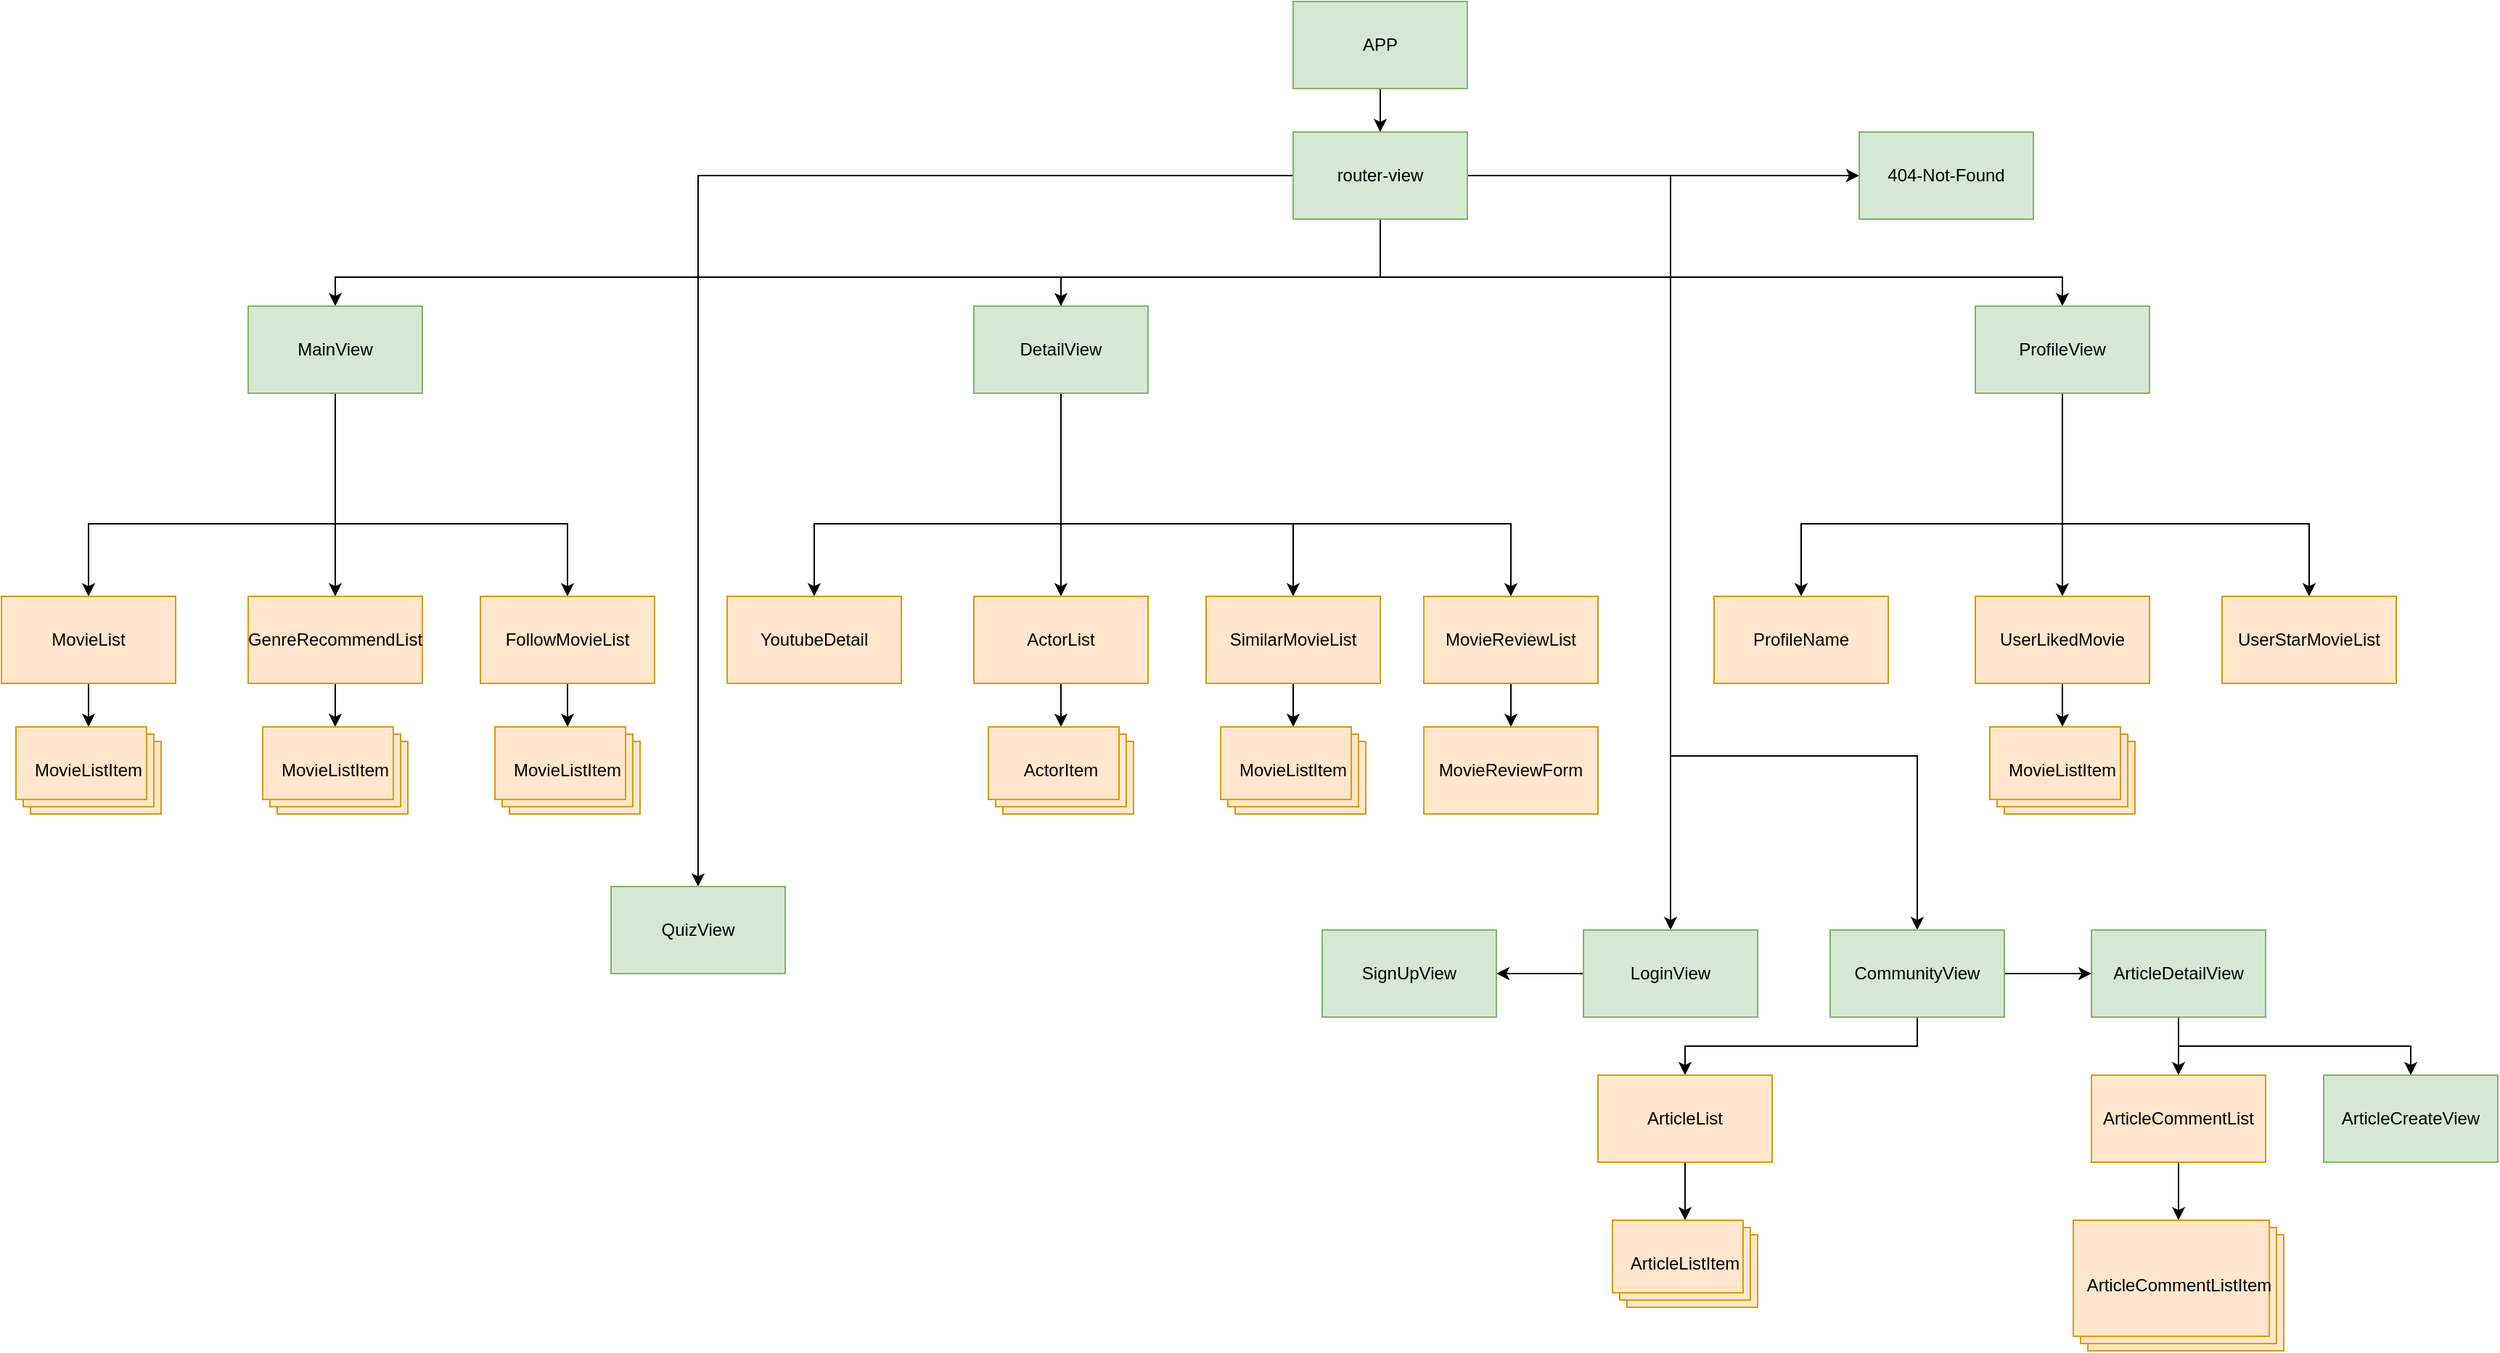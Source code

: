 <mxfile version="20.5.3" type="github">
  <diagram id="prtHgNgQTEPvFCAcTncT" name="Page-1">
    <mxGraphModel dx="1990" dy="1504" grid="1" gridSize="10" guides="1" tooltips="1" connect="1" arrows="1" fold="1" page="1" pageScale="1" pageWidth="980" pageHeight="1390" math="0" shadow="0">
      <root>
        <mxCell id="0" />
        <mxCell id="1" parent="0" />
        <mxCell id="6QzcaGz9S-YZrrsxXRJN-16" style="edgeStyle=orthogonalEdgeStyle;rounded=0;orthogonalLoop=1;jettySize=auto;html=1;exitX=0.5;exitY=1;exitDx=0;exitDy=0;" edge="1" parent="1" source="6QzcaGz9S-YZrrsxXRJN-7" target="6QzcaGz9S-YZrrsxXRJN-15">
          <mxGeometry relative="1" as="geometry" />
        </mxCell>
        <UserObject label="APP" treeRoot="1" id="6QzcaGz9S-YZrrsxXRJN-7">
          <mxCell style="whiteSpace=wrap;html=1;align=center;treeFolding=1;treeMoving=1;newEdgeStyle={&quot;edgeStyle&quot;:&quot;elbowEdgeStyle&quot;,&quot;startArrow&quot;:&quot;none&quot;,&quot;endArrow&quot;:&quot;none&quot;};fillColor=#d5e8d4;strokeColor=#82b366;" vertex="1" parent="1">
            <mxGeometry x="900" y="40" width="120" height="60" as="geometry" />
          </mxCell>
        </UserObject>
        <mxCell id="6QzcaGz9S-YZrrsxXRJN-18" style="edgeStyle=orthogonalEdgeStyle;rounded=0;orthogonalLoop=1;jettySize=auto;html=1;" edge="1" parent="1" source="6QzcaGz9S-YZrrsxXRJN-15" target="6QzcaGz9S-YZrrsxXRJN-17">
          <mxGeometry relative="1" as="geometry">
            <Array as="points">
              <mxPoint x="960" y="230" />
              <mxPoint x="240" y="230" />
            </Array>
          </mxGeometry>
        </mxCell>
        <mxCell id="6QzcaGz9S-YZrrsxXRJN-52" style="edgeStyle=orthogonalEdgeStyle;rounded=0;orthogonalLoop=1;jettySize=auto;html=1;entryX=0.5;entryY=0;entryDx=0;entryDy=0;" edge="1" parent="1" source="6QzcaGz9S-YZrrsxXRJN-15" target="6QzcaGz9S-YZrrsxXRJN-42">
          <mxGeometry relative="1" as="geometry">
            <Array as="points">
              <mxPoint x="960" y="230" />
              <mxPoint x="740" y="230" />
            </Array>
          </mxGeometry>
        </mxCell>
        <mxCell id="6QzcaGz9S-YZrrsxXRJN-58" style="edgeStyle=orthogonalEdgeStyle;rounded=0;orthogonalLoop=1;jettySize=auto;html=1;" edge="1" parent="1" source="6QzcaGz9S-YZrrsxXRJN-15" target="6QzcaGz9S-YZrrsxXRJN-57">
          <mxGeometry relative="1" as="geometry">
            <Array as="points">
              <mxPoint x="960" y="230" />
              <mxPoint x="1430" y="230" />
            </Array>
          </mxGeometry>
        </mxCell>
        <mxCell id="6QzcaGz9S-YZrrsxXRJN-68" style="edgeStyle=orthogonalEdgeStyle;rounded=0;orthogonalLoop=1;jettySize=auto;html=1;" edge="1" parent="1" source="6QzcaGz9S-YZrrsxXRJN-15" target="6QzcaGz9S-YZrrsxXRJN-67">
          <mxGeometry relative="1" as="geometry" />
        </mxCell>
        <mxCell id="6QzcaGz9S-YZrrsxXRJN-72" style="edgeStyle=orthogonalEdgeStyle;rounded=0;orthogonalLoop=1;jettySize=auto;html=1;" edge="1" parent="1" source="6QzcaGz9S-YZrrsxXRJN-15" target="6QzcaGz9S-YZrrsxXRJN-71">
          <mxGeometry relative="1" as="geometry">
            <Array as="points">
              <mxPoint x="1160" y="160" />
              <mxPoint x="1160" y="560" />
              <mxPoint x="1330" y="560" />
            </Array>
          </mxGeometry>
        </mxCell>
        <mxCell id="6QzcaGz9S-YZrrsxXRJN-74" style="edgeStyle=orthogonalEdgeStyle;rounded=0;orthogonalLoop=1;jettySize=auto;html=1;" edge="1" parent="1" source="6QzcaGz9S-YZrrsxXRJN-15" target="6QzcaGz9S-YZrrsxXRJN-73">
          <mxGeometry relative="1" as="geometry" />
        </mxCell>
        <mxCell id="6QzcaGz9S-YZrrsxXRJN-92" style="edgeStyle=orthogonalEdgeStyle;rounded=0;orthogonalLoop=1;jettySize=auto;html=1;" edge="1" parent="1" source="6QzcaGz9S-YZrrsxXRJN-15" target="6QzcaGz9S-YZrrsxXRJN-91">
          <mxGeometry relative="1" as="geometry" />
        </mxCell>
        <UserObject label="router-view" treeRoot="1" id="6QzcaGz9S-YZrrsxXRJN-15">
          <mxCell style="whiteSpace=wrap;html=1;align=center;treeFolding=1;treeMoving=1;newEdgeStyle={&quot;edgeStyle&quot;:&quot;elbowEdgeStyle&quot;,&quot;startArrow&quot;:&quot;none&quot;,&quot;endArrow&quot;:&quot;none&quot;};fillColor=#d5e8d4;strokeColor=#82b366;" vertex="1" parent="1">
            <mxGeometry x="900" y="130" width="120" height="60" as="geometry" />
          </mxCell>
        </UserObject>
        <mxCell id="6QzcaGz9S-YZrrsxXRJN-24" style="edgeStyle=orthogonalEdgeStyle;rounded=0;orthogonalLoop=1;jettySize=auto;html=1;" edge="1" parent="1" source="6QzcaGz9S-YZrrsxXRJN-17" target="6QzcaGz9S-YZrrsxXRJN-23">
          <mxGeometry relative="1" as="geometry">
            <Array as="points">
              <mxPoint x="240" y="400" />
              <mxPoint x="70" y="400" />
            </Array>
          </mxGeometry>
        </mxCell>
        <mxCell id="6QzcaGz9S-YZrrsxXRJN-26" style="edgeStyle=orthogonalEdgeStyle;rounded=0;orthogonalLoop=1;jettySize=auto;html=1;" edge="1" parent="1" source="6QzcaGz9S-YZrrsxXRJN-17" target="6QzcaGz9S-YZrrsxXRJN-25">
          <mxGeometry relative="1" as="geometry" />
        </mxCell>
        <mxCell id="6QzcaGz9S-YZrrsxXRJN-32" style="edgeStyle=orthogonalEdgeStyle;rounded=0;orthogonalLoop=1;jettySize=auto;html=1;" edge="1" parent="1" source="6QzcaGz9S-YZrrsxXRJN-17" target="6QzcaGz9S-YZrrsxXRJN-31">
          <mxGeometry relative="1" as="geometry">
            <Array as="points">
              <mxPoint x="240" y="400" />
              <mxPoint x="400" y="400" />
            </Array>
          </mxGeometry>
        </mxCell>
        <UserObject label="MainView" treeRoot="1" id="6QzcaGz9S-YZrrsxXRJN-17">
          <mxCell style="whiteSpace=wrap;html=1;align=center;treeFolding=1;treeMoving=1;newEdgeStyle={&quot;edgeStyle&quot;:&quot;elbowEdgeStyle&quot;,&quot;startArrow&quot;:&quot;none&quot;,&quot;endArrow&quot;:&quot;none&quot;};fillColor=#d5e8d4;strokeColor=#82b366;" vertex="1" parent="1">
            <mxGeometry x="180" y="250" width="120" height="60" as="geometry" />
          </mxCell>
        </UserObject>
        <mxCell id="6QzcaGz9S-YZrrsxXRJN-28" style="edgeStyle=orthogonalEdgeStyle;rounded=0;orthogonalLoop=1;jettySize=auto;html=1;" edge="1" parent="1" source="6QzcaGz9S-YZrrsxXRJN-23">
          <mxGeometry relative="1" as="geometry">
            <mxPoint x="70.03" y="540" as="targetPoint" />
          </mxGeometry>
        </mxCell>
        <UserObject label="MovieList" treeRoot="1" id="6QzcaGz9S-YZrrsxXRJN-23">
          <mxCell style="whiteSpace=wrap;html=1;align=center;treeFolding=1;treeMoving=1;newEdgeStyle={&quot;edgeStyle&quot;:&quot;elbowEdgeStyle&quot;,&quot;startArrow&quot;:&quot;none&quot;,&quot;endArrow&quot;:&quot;none&quot;};fillColor=#ffe6cc;strokeColor=#d79b00;" vertex="1" parent="1">
            <mxGeometry x="10" y="450" width="120" height="60" as="geometry" />
          </mxCell>
        </UserObject>
        <mxCell id="6QzcaGz9S-YZrrsxXRJN-30" style="edgeStyle=orthogonalEdgeStyle;rounded=0;orthogonalLoop=1;jettySize=auto;html=1;" edge="1" parent="1" source="6QzcaGz9S-YZrrsxXRJN-25">
          <mxGeometry relative="1" as="geometry">
            <mxPoint x="239.97" y="540" as="targetPoint" />
          </mxGeometry>
        </mxCell>
        <UserObject label="GenreRecommendList" treeRoot="1" id="6QzcaGz9S-YZrrsxXRJN-25">
          <mxCell style="whiteSpace=wrap;html=1;align=center;treeFolding=1;treeMoving=1;newEdgeStyle={&quot;edgeStyle&quot;:&quot;elbowEdgeStyle&quot;,&quot;startArrow&quot;:&quot;none&quot;,&quot;endArrow&quot;:&quot;none&quot;};fillColor=#ffe6cc;strokeColor=#d79b00;" vertex="1" parent="1">
            <mxGeometry x="180" y="450" width="120" height="60" as="geometry" />
          </mxCell>
        </UserObject>
        <mxCell id="6QzcaGz9S-YZrrsxXRJN-36" style="edgeStyle=orthogonalEdgeStyle;rounded=0;orthogonalLoop=1;jettySize=auto;html=1;" edge="1" parent="1" source="6QzcaGz9S-YZrrsxXRJN-31">
          <mxGeometry relative="1" as="geometry">
            <mxPoint x="400.03" y="540" as="targetPoint" />
          </mxGeometry>
        </mxCell>
        <UserObject label="FollowMovieList" treeRoot="1" id="6QzcaGz9S-YZrrsxXRJN-31">
          <mxCell style="whiteSpace=wrap;html=1;align=center;treeFolding=1;treeMoving=1;newEdgeStyle={&quot;edgeStyle&quot;:&quot;elbowEdgeStyle&quot;,&quot;startArrow&quot;:&quot;none&quot;,&quot;endArrow&quot;:&quot;none&quot;};fillColor=#ffe6cc;strokeColor=#d79b00;" vertex="1" parent="1">
            <mxGeometry x="340" y="450" width="120" height="60" as="geometry" />
          </mxCell>
        </UserObject>
        <mxCell id="6QzcaGz9S-YZrrsxXRJN-39" style="edgeStyle=orthogonalEdgeStyle;rounded=0;orthogonalLoop=1;jettySize=auto;html=1;" edge="1" parent="1" source="6QzcaGz9S-YZrrsxXRJN-42" target="6QzcaGz9S-YZrrsxXRJN-44">
          <mxGeometry relative="1" as="geometry">
            <Array as="points">
              <mxPoint x="740" y="400" />
              <mxPoint x="570" y="400" />
            </Array>
          </mxGeometry>
        </mxCell>
        <mxCell id="6QzcaGz9S-YZrrsxXRJN-40" style="edgeStyle=orthogonalEdgeStyle;rounded=0;orthogonalLoop=1;jettySize=auto;html=1;" edge="1" parent="1" source="6QzcaGz9S-YZrrsxXRJN-42" target="6QzcaGz9S-YZrrsxXRJN-46">
          <mxGeometry relative="1" as="geometry" />
        </mxCell>
        <mxCell id="6QzcaGz9S-YZrrsxXRJN-41" style="edgeStyle=orthogonalEdgeStyle;rounded=0;orthogonalLoop=1;jettySize=auto;html=1;" edge="1" parent="1" source="6QzcaGz9S-YZrrsxXRJN-42" target="6QzcaGz9S-YZrrsxXRJN-50">
          <mxGeometry relative="1" as="geometry">
            <Array as="points">
              <mxPoint x="740" y="400" />
              <mxPoint x="900" y="400" />
            </Array>
          </mxGeometry>
        </mxCell>
        <mxCell id="6QzcaGz9S-YZrrsxXRJN-54" style="edgeStyle=orthogonalEdgeStyle;rounded=0;orthogonalLoop=1;jettySize=auto;html=1;" edge="1" parent="1" source="6QzcaGz9S-YZrrsxXRJN-42" target="6QzcaGz9S-YZrrsxXRJN-53">
          <mxGeometry relative="1" as="geometry">
            <Array as="points">
              <mxPoint x="740" y="400" />
              <mxPoint x="1050" y="400" />
            </Array>
          </mxGeometry>
        </mxCell>
        <UserObject label="DetailView" treeRoot="1" id="6QzcaGz9S-YZrrsxXRJN-42">
          <mxCell style="whiteSpace=wrap;html=1;align=center;treeFolding=1;treeMoving=1;newEdgeStyle={&quot;edgeStyle&quot;:&quot;elbowEdgeStyle&quot;,&quot;startArrow&quot;:&quot;none&quot;,&quot;endArrow&quot;:&quot;none&quot;};fillColor=#d5e8d4;strokeColor=#82b366;" vertex="1" parent="1">
            <mxGeometry x="680" y="250" width="120" height="60" as="geometry" />
          </mxCell>
        </UserObject>
        <UserObject label="YoutubeDetail" treeRoot="1" id="6QzcaGz9S-YZrrsxXRJN-44">
          <mxCell style="whiteSpace=wrap;html=1;align=center;treeFolding=1;treeMoving=1;newEdgeStyle={&quot;edgeStyle&quot;:&quot;elbowEdgeStyle&quot;,&quot;startArrow&quot;:&quot;none&quot;,&quot;endArrow&quot;:&quot;none&quot;};fillColor=#ffe6cc;strokeColor=#d79b00;" vertex="1" parent="1">
            <mxGeometry x="510" y="450" width="120" height="60" as="geometry" />
          </mxCell>
        </UserObject>
        <mxCell id="6QzcaGz9S-YZrrsxXRJN-45" style="edgeStyle=orthogonalEdgeStyle;rounded=0;orthogonalLoop=1;jettySize=auto;html=1;" edge="1" parent="1" source="6QzcaGz9S-YZrrsxXRJN-46">
          <mxGeometry relative="1" as="geometry">
            <mxPoint x="740.03" y="540" as="targetPoint" />
          </mxGeometry>
        </mxCell>
        <UserObject label="ActorList" treeRoot="1" id="6QzcaGz9S-YZrrsxXRJN-46">
          <mxCell style="whiteSpace=wrap;html=1;align=center;treeFolding=1;treeMoving=1;newEdgeStyle={&quot;edgeStyle&quot;:&quot;elbowEdgeStyle&quot;,&quot;startArrow&quot;:&quot;none&quot;,&quot;endArrow&quot;:&quot;none&quot;};fillColor=#ffe6cc;strokeColor=#d79b00;" vertex="1" parent="1">
            <mxGeometry x="680" y="450" width="120" height="60" as="geometry" />
          </mxCell>
        </UserObject>
        <mxCell id="6QzcaGz9S-YZrrsxXRJN-49" style="edgeStyle=orthogonalEdgeStyle;rounded=0;orthogonalLoop=1;jettySize=auto;html=1;" edge="1" parent="1" source="6QzcaGz9S-YZrrsxXRJN-50">
          <mxGeometry relative="1" as="geometry">
            <mxPoint x="900.03" y="540" as="targetPoint" />
          </mxGeometry>
        </mxCell>
        <UserObject label="SimilarMovieList" treeRoot="1" id="6QzcaGz9S-YZrrsxXRJN-50">
          <mxCell style="whiteSpace=wrap;html=1;align=center;treeFolding=1;treeMoving=1;newEdgeStyle={&quot;edgeStyle&quot;:&quot;elbowEdgeStyle&quot;,&quot;startArrow&quot;:&quot;none&quot;,&quot;endArrow&quot;:&quot;none&quot;};fillColor=#ffe6cc;strokeColor=#d79b00;" vertex="1" parent="1">
            <mxGeometry x="840" y="450" width="120" height="60" as="geometry" />
          </mxCell>
        </UserObject>
        <mxCell id="6QzcaGz9S-YZrrsxXRJN-56" style="edgeStyle=orthogonalEdgeStyle;rounded=0;orthogonalLoop=1;jettySize=auto;html=1;" edge="1" parent="1" source="6QzcaGz9S-YZrrsxXRJN-53" target="6QzcaGz9S-YZrrsxXRJN-55">
          <mxGeometry relative="1" as="geometry" />
        </mxCell>
        <UserObject label="MovieReviewList" treeRoot="1" id="6QzcaGz9S-YZrrsxXRJN-53">
          <mxCell style="whiteSpace=wrap;html=1;align=center;treeFolding=1;treeMoving=1;newEdgeStyle={&quot;edgeStyle&quot;:&quot;elbowEdgeStyle&quot;,&quot;startArrow&quot;:&quot;none&quot;,&quot;endArrow&quot;:&quot;none&quot;};fillColor=#ffe6cc;strokeColor=#d79b00;" vertex="1" parent="1">
            <mxGeometry x="990" y="450" width="120" height="60" as="geometry" />
          </mxCell>
        </UserObject>
        <UserObject label="MovieReviewForm" treeRoot="1" id="6QzcaGz9S-YZrrsxXRJN-55">
          <mxCell style="whiteSpace=wrap;html=1;align=center;treeFolding=1;treeMoving=1;newEdgeStyle={&quot;edgeStyle&quot;:&quot;elbowEdgeStyle&quot;,&quot;startArrow&quot;:&quot;none&quot;,&quot;endArrow&quot;:&quot;none&quot;};fillColor=#ffe6cc;strokeColor=#d79b00;" vertex="1" parent="1">
            <mxGeometry x="990" y="540" width="120" height="60" as="geometry" />
          </mxCell>
        </UserObject>
        <mxCell id="6QzcaGz9S-YZrrsxXRJN-60" style="edgeStyle=orthogonalEdgeStyle;rounded=0;orthogonalLoop=1;jettySize=auto;html=1;" edge="1" parent="1" source="6QzcaGz9S-YZrrsxXRJN-57" target="6QzcaGz9S-YZrrsxXRJN-59">
          <mxGeometry relative="1" as="geometry">
            <Array as="points">
              <mxPoint x="1430" y="400" />
              <mxPoint x="1250" y="400" />
            </Array>
          </mxGeometry>
        </mxCell>
        <mxCell id="6QzcaGz9S-YZrrsxXRJN-62" style="edgeStyle=orthogonalEdgeStyle;rounded=0;orthogonalLoop=1;jettySize=auto;html=1;" edge="1" parent="1" source="6QzcaGz9S-YZrrsxXRJN-57" target="6QzcaGz9S-YZrrsxXRJN-61">
          <mxGeometry relative="1" as="geometry" />
        </mxCell>
        <mxCell id="6QzcaGz9S-YZrrsxXRJN-66" style="edgeStyle=orthogonalEdgeStyle;rounded=0;orthogonalLoop=1;jettySize=auto;html=1;" edge="1" parent="1" source="6QzcaGz9S-YZrrsxXRJN-57" target="6QzcaGz9S-YZrrsxXRJN-65">
          <mxGeometry relative="1" as="geometry">
            <Array as="points">
              <mxPoint x="1430" y="400" />
              <mxPoint x="1600" y="400" />
            </Array>
          </mxGeometry>
        </mxCell>
        <UserObject label="ProfileView" treeRoot="1" id="6QzcaGz9S-YZrrsxXRJN-57">
          <mxCell style="whiteSpace=wrap;html=1;align=center;treeFolding=1;treeMoving=1;newEdgeStyle={&quot;edgeStyle&quot;:&quot;elbowEdgeStyle&quot;,&quot;startArrow&quot;:&quot;none&quot;,&quot;endArrow&quot;:&quot;none&quot;};fillColor=#d5e8d4;strokeColor=#82b366;" vertex="1" parent="1">
            <mxGeometry x="1370" y="250" width="120" height="60" as="geometry" />
          </mxCell>
        </UserObject>
        <UserObject label="ProfileName" treeRoot="1" id="6QzcaGz9S-YZrrsxXRJN-59">
          <mxCell style="whiteSpace=wrap;html=1;align=center;treeFolding=1;treeMoving=1;newEdgeStyle={&quot;edgeStyle&quot;:&quot;elbowEdgeStyle&quot;,&quot;startArrow&quot;:&quot;none&quot;,&quot;endArrow&quot;:&quot;none&quot;};fillColor=#ffe6cc;strokeColor=#d79b00;" vertex="1" parent="1">
            <mxGeometry x="1190" y="450" width="120" height="60" as="geometry" />
          </mxCell>
        </UserObject>
        <mxCell id="6QzcaGz9S-YZrrsxXRJN-64" style="edgeStyle=orthogonalEdgeStyle;rounded=0;orthogonalLoop=1;jettySize=auto;html=1;" edge="1" parent="1" source="6QzcaGz9S-YZrrsxXRJN-61">
          <mxGeometry relative="1" as="geometry">
            <mxPoint x="1430.03" y="540" as="targetPoint" />
          </mxGeometry>
        </mxCell>
        <UserObject label="UserLikedMovie" treeRoot="1" id="6QzcaGz9S-YZrrsxXRJN-61">
          <mxCell style="whiteSpace=wrap;html=1;align=center;treeFolding=1;treeMoving=1;newEdgeStyle={&quot;edgeStyle&quot;:&quot;elbowEdgeStyle&quot;,&quot;startArrow&quot;:&quot;none&quot;,&quot;endArrow&quot;:&quot;none&quot;};fillColor=#ffe6cc;strokeColor=#d79b00;" vertex="1" parent="1">
            <mxGeometry x="1370" y="450" width="120" height="60" as="geometry" />
          </mxCell>
        </UserObject>
        <UserObject label="UserStarMovieList" treeRoot="1" id="6QzcaGz9S-YZrrsxXRJN-65">
          <mxCell style="whiteSpace=wrap;html=1;align=center;treeFolding=1;treeMoving=1;newEdgeStyle={&quot;edgeStyle&quot;:&quot;elbowEdgeStyle&quot;,&quot;startArrow&quot;:&quot;none&quot;,&quot;endArrow&quot;:&quot;none&quot;};fillColor=#ffe6cc;strokeColor=#d79b00;" vertex="1" parent="1">
            <mxGeometry x="1540" y="450" width="120" height="60" as="geometry" />
          </mxCell>
        </UserObject>
        <mxCell id="6QzcaGz9S-YZrrsxXRJN-70" style="edgeStyle=orthogonalEdgeStyle;rounded=0;orthogonalLoop=1;jettySize=auto;html=1;" edge="1" parent="1" source="6QzcaGz9S-YZrrsxXRJN-67" target="6QzcaGz9S-YZrrsxXRJN-69">
          <mxGeometry relative="1" as="geometry" />
        </mxCell>
        <UserObject label="LoginView" treeRoot="1" id="6QzcaGz9S-YZrrsxXRJN-67">
          <mxCell style="whiteSpace=wrap;html=1;align=center;treeFolding=1;treeMoving=1;newEdgeStyle={&quot;edgeStyle&quot;:&quot;elbowEdgeStyle&quot;,&quot;startArrow&quot;:&quot;none&quot;,&quot;endArrow&quot;:&quot;none&quot;};fillColor=#d5e8d4;strokeColor=#82b366;" vertex="1" parent="1">
            <mxGeometry x="1100" y="680" width="120" height="60" as="geometry" />
          </mxCell>
        </UserObject>
        <UserObject label="SignUpView" treeRoot="1" id="6QzcaGz9S-YZrrsxXRJN-69">
          <mxCell style="whiteSpace=wrap;html=1;align=center;treeFolding=1;treeMoving=1;newEdgeStyle={&quot;edgeStyle&quot;:&quot;elbowEdgeStyle&quot;,&quot;startArrow&quot;:&quot;none&quot;,&quot;endArrow&quot;:&quot;none&quot;};fillColor=#d5e8d4;strokeColor=#82b366;" vertex="1" parent="1">
            <mxGeometry x="920" y="680" width="120" height="60" as="geometry" />
          </mxCell>
        </UserObject>
        <mxCell id="6QzcaGz9S-YZrrsxXRJN-76" style="edgeStyle=orthogonalEdgeStyle;rounded=0;orthogonalLoop=1;jettySize=auto;html=1;" edge="1" parent="1" source="6QzcaGz9S-YZrrsxXRJN-71" target="6QzcaGz9S-YZrrsxXRJN-75">
          <mxGeometry relative="1" as="geometry">
            <Array as="points">
              <mxPoint x="1330" y="760" />
              <mxPoint x="1170" y="760" />
            </Array>
          </mxGeometry>
        </mxCell>
        <mxCell id="6QzcaGz9S-YZrrsxXRJN-94" style="edgeStyle=orthogonalEdgeStyle;rounded=0;orthogonalLoop=1;jettySize=auto;html=1;" edge="1" parent="1" source="6QzcaGz9S-YZrrsxXRJN-71" target="6QzcaGz9S-YZrrsxXRJN-93">
          <mxGeometry relative="1" as="geometry" />
        </mxCell>
        <UserObject label="CommunityView" treeRoot="1" id="6QzcaGz9S-YZrrsxXRJN-71">
          <mxCell style="whiteSpace=wrap;html=1;align=center;treeFolding=1;treeMoving=1;newEdgeStyle={&quot;edgeStyle&quot;:&quot;elbowEdgeStyle&quot;,&quot;startArrow&quot;:&quot;none&quot;,&quot;endArrow&quot;:&quot;none&quot;};fillColor=#d5e8d4;strokeColor=#82b366;" vertex="1" parent="1">
            <mxGeometry x="1270" y="680" width="120" height="60" as="geometry" />
          </mxCell>
        </UserObject>
        <UserObject label="QuizView" treeRoot="1" id="6QzcaGz9S-YZrrsxXRJN-73">
          <mxCell style="whiteSpace=wrap;html=1;align=center;treeFolding=1;treeMoving=1;newEdgeStyle={&quot;edgeStyle&quot;:&quot;elbowEdgeStyle&quot;,&quot;startArrow&quot;:&quot;none&quot;,&quot;endArrow&quot;:&quot;none&quot;};fillColor=#d5e8d4;strokeColor=#82b366;" vertex="1" parent="1">
            <mxGeometry x="430" y="650" width="120" height="60" as="geometry" />
          </mxCell>
        </UserObject>
        <mxCell id="6QzcaGz9S-YZrrsxXRJN-78" style="edgeStyle=orthogonalEdgeStyle;rounded=0;orthogonalLoop=1;jettySize=auto;html=1;" edge="1" parent="1" source="6QzcaGz9S-YZrrsxXRJN-75">
          <mxGeometry relative="1" as="geometry">
            <mxPoint x="1170" y="880.0" as="targetPoint" />
          </mxGeometry>
        </mxCell>
        <UserObject label="ArticleList" treeRoot="1" id="6QzcaGz9S-YZrrsxXRJN-75">
          <mxCell style="whiteSpace=wrap;html=1;align=center;treeFolding=1;treeMoving=1;newEdgeStyle={&quot;edgeStyle&quot;:&quot;elbowEdgeStyle&quot;,&quot;startArrow&quot;:&quot;none&quot;,&quot;endArrow&quot;:&quot;none&quot;};fillColor=#ffe6cc;strokeColor=#d79b00;" vertex="1" parent="1">
            <mxGeometry x="1110" y="780" width="120" height="60" as="geometry" />
          </mxCell>
        </UserObject>
        <mxCell id="6QzcaGz9S-YZrrsxXRJN-83" value="MovieListItem" style="verticalLabelPosition=middle;verticalAlign=middle;html=1;shape=mxgraph.basic.layered_rect;dx=10;outlineConnect=0;whiteSpace=wrap;fillStyle=auto;labelPosition=center;align=center;fillColor=#ffe6cc;strokeColor=#d79b00;" vertex="1" parent="1">
          <mxGeometry x="190" y="540" width="100" height="60" as="geometry" />
        </mxCell>
        <mxCell id="6QzcaGz9S-YZrrsxXRJN-84" value="MovieListItem" style="verticalLabelPosition=middle;verticalAlign=middle;html=1;shape=mxgraph.basic.layered_rect;dx=10;outlineConnect=0;whiteSpace=wrap;fillStyle=auto;labelPosition=center;align=center;fillColor=#ffe6cc;strokeColor=#d79b00;" vertex="1" parent="1">
          <mxGeometry x="20" y="540" width="100" height="60" as="geometry" />
        </mxCell>
        <mxCell id="6QzcaGz9S-YZrrsxXRJN-85" value="MovieListItem" style="verticalLabelPosition=middle;verticalAlign=middle;html=1;shape=mxgraph.basic.layered_rect;dx=10;outlineConnect=0;whiteSpace=wrap;fillStyle=auto;labelPosition=center;align=center;fillColor=#ffe6cc;strokeColor=#d79b00;" vertex="1" parent="1">
          <mxGeometry x="350" y="540" width="100" height="60" as="geometry" />
        </mxCell>
        <mxCell id="6QzcaGz9S-YZrrsxXRJN-86" value="ActorItem" style="verticalLabelPosition=middle;verticalAlign=middle;html=1;shape=mxgraph.basic.layered_rect;dx=10;outlineConnect=0;whiteSpace=wrap;fillStyle=auto;labelPosition=center;align=center;fillColor=#ffe6cc;strokeColor=#d79b00;" vertex="1" parent="1">
          <mxGeometry x="690" y="540" width="100" height="60" as="geometry" />
        </mxCell>
        <mxCell id="6QzcaGz9S-YZrrsxXRJN-87" value="MovieListItem" style="verticalLabelPosition=middle;verticalAlign=middle;html=1;shape=mxgraph.basic.layered_rect;dx=10;outlineConnect=0;whiteSpace=wrap;fillStyle=auto;labelPosition=center;align=center;fillColor=#ffe6cc;strokeColor=#d79b00;" vertex="1" parent="1">
          <mxGeometry x="850" y="540" width="100" height="60" as="geometry" />
        </mxCell>
        <mxCell id="6QzcaGz9S-YZrrsxXRJN-89" value="MovieListItem" style="verticalLabelPosition=middle;verticalAlign=middle;html=1;shape=mxgraph.basic.layered_rect;dx=10;outlineConnect=0;whiteSpace=wrap;fillStyle=auto;labelPosition=center;align=center;fillColor=#ffe6cc;strokeColor=#d79b00;" vertex="1" parent="1">
          <mxGeometry x="1380" y="540" width="100" height="60" as="geometry" />
        </mxCell>
        <mxCell id="6QzcaGz9S-YZrrsxXRJN-90" value="ArticleListItem" style="verticalLabelPosition=middle;verticalAlign=middle;html=1;shape=mxgraph.basic.layered_rect;dx=10;outlineConnect=0;whiteSpace=wrap;fillStyle=auto;labelPosition=center;align=center;fillColor=#ffe6cc;strokeColor=#d79b00;" vertex="1" parent="1">
          <mxGeometry x="1120" y="880" width="100" height="60" as="geometry" />
        </mxCell>
        <UserObject label="404-Not-Found" treeRoot="1" id="6QzcaGz9S-YZrrsxXRJN-91">
          <mxCell style="whiteSpace=wrap;html=1;align=center;treeFolding=1;treeMoving=1;newEdgeStyle={&quot;edgeStyle&quot;:&quot;elbowEdgeStyle&quot;,&quot;startArrow&quot;:&quot;none&quot;,&quot;endArrow&quot;:&quot;none&quot;};fillColor=#d5e8d4;strokeColor=#82b366;fillStyle=auto;" vertex="1" parent="1">
            <mxGeometry x="1290" y="130" width="120" height="60" as="geometry" />
          </mxCell>
        </UserObject>
        <mxCell id="6QzcaGz9S-YZrrsxXRJN-98" style="edgeStyle=orthogonalEdgeStyle;rounded=0;orthogonalLoop=1;jettySize=auto;html=1;" edge="1" parent="1" source="6QzcaGz9S-YZrrsxXRJN-93" target="6QzcaGz9S-YZrrsxXRJN-97">
          <mxGeometry relative="1" as="geometry">
            <Array as="points">
              <mxPoint x="1510" y="760" />
              <mxPoint x="1670" y="760" />
            </Array>
          </mxGeometry>
        </mxCell>
        <mxCell id="6QzcaGz9S-YZrrsxXRJN-100" style="edgeStyle=orthogonalEdgeStyle;rounded=0;orthogonalLoop=1;jettySize=auto;html=1;" edge="1" parent="1" source="6QzcaGz9S-YZrrsxXRJN-93" target="6QzcaGz9S-YZrrsxXRJN-99">
          <mxGeometry relative="1" as="geometry" />
        </mxCell>
        <UserObject label="ArticleDetailView" treeRoot="1" id="6QzcaGz9S-YZrrsxXRJN-93">
          <mxCell style="whiteSpace=wrap;html=1;align=center;treeFolding=1;treeMoving=1;newEdgeStyle={&quot;edgeStyle&quot;:&quot;elbowEdgeStyle&quot;,&quot;startArrow&quot;:&quot;none&quot;,&quot;endArrow&quot;:&quot;none&quot;};fillColor=#d5e8d4;strokeColor=#82b366;fillStyle=auto;" vertex="1" parent="1">
            <mxGeometry x="1450" y="680" width="120" height="60" as="geometry" />
          </mxCell>
        </UserObject>
        <UserObject label="ArticleCreateView" treeRoot="1" id="6QzcaGz9S-YZrrsxXRJN-97">
          <mxCell style="whiteSpace=wrap;html=1;align=center;treeFolding=1;treeMoving=1;newEdgeStyle={&quot;edgeStyle&quot;:&quot;elbowEdgeStyle&quot;,&quot;startArrow&quot;:&quot;none&quot;,&quot;endArrow&quot;:&quot;none&quot;};fillColor=#d5e8d4;strokeColor=#82b366;fillStyle=auto;" vertex="1" parent="1">
            <mxGeometry x="1610" y="780" width="120" height="60" as="geometry" />
          </mxCell>
        </UserObject>
        <mxCell id="6QzcaGz9S-YZrrsxXRJN-104" style="edgeStyle=orthogonalEdgeStyle;rounded=0;orthogonalLoop=1;jettySize=auto;html=1;" edge="1" parent="1" source="6QzcaGz9S-YZrrsxXRJN-99">
          <mxGeometry relative="1" as="geometry">
            <mxPoint x="1510" y="880" as="targetPoint" />
          </mxGeometry>
        </mxCell>
        <UserObject label="ArticleCommentList" treeRoot="1" id="6QzcaGz9S-YZrrsxXRJN-99">
          <mxCell style="whiteSpace=wrap;html=1;align=center;treeFolding=1;treeMoving=1;newEdgeStyle={&quot;edgeStyle&quot;:&quot;elbowEdgeStyle&quot;,&quot;startArrow&quot;:&quot;none&quot;,&quot;endArrow&quot;:&quot;none&quot;};fillColor=#ffe6cc;strokeColor=#d79b00;fillStyle=auto;" vertex="1" parent="1">
            <mxGeometry x="1450" y="780" width="120" height="60" as="geometry" />
          </mxCell>
        </UserObject>
        <mxCell id="6QzcaGz9S-YZrrsxXRJN-105" value="ArticleCommentListItem" style="verticalLabelPosition=middle;verticalAlign=middle;html=1;shape=mxgraph.basic.layered_rect;dx=10;outlineConnect=0;whiteSpace=wrap;fillStyle=auto;labelPosition=center;align=center;fillColor=#ffe6cc;strokeColor=#d79b00;" vertex="1" parent="1">
          <mxGeometry x="1437.5" y="880" width="145" height="90" as="geometry" />
        </mxCell>
      </root>
    </mxGraphModel>
  </diagram>
</mxfile>
